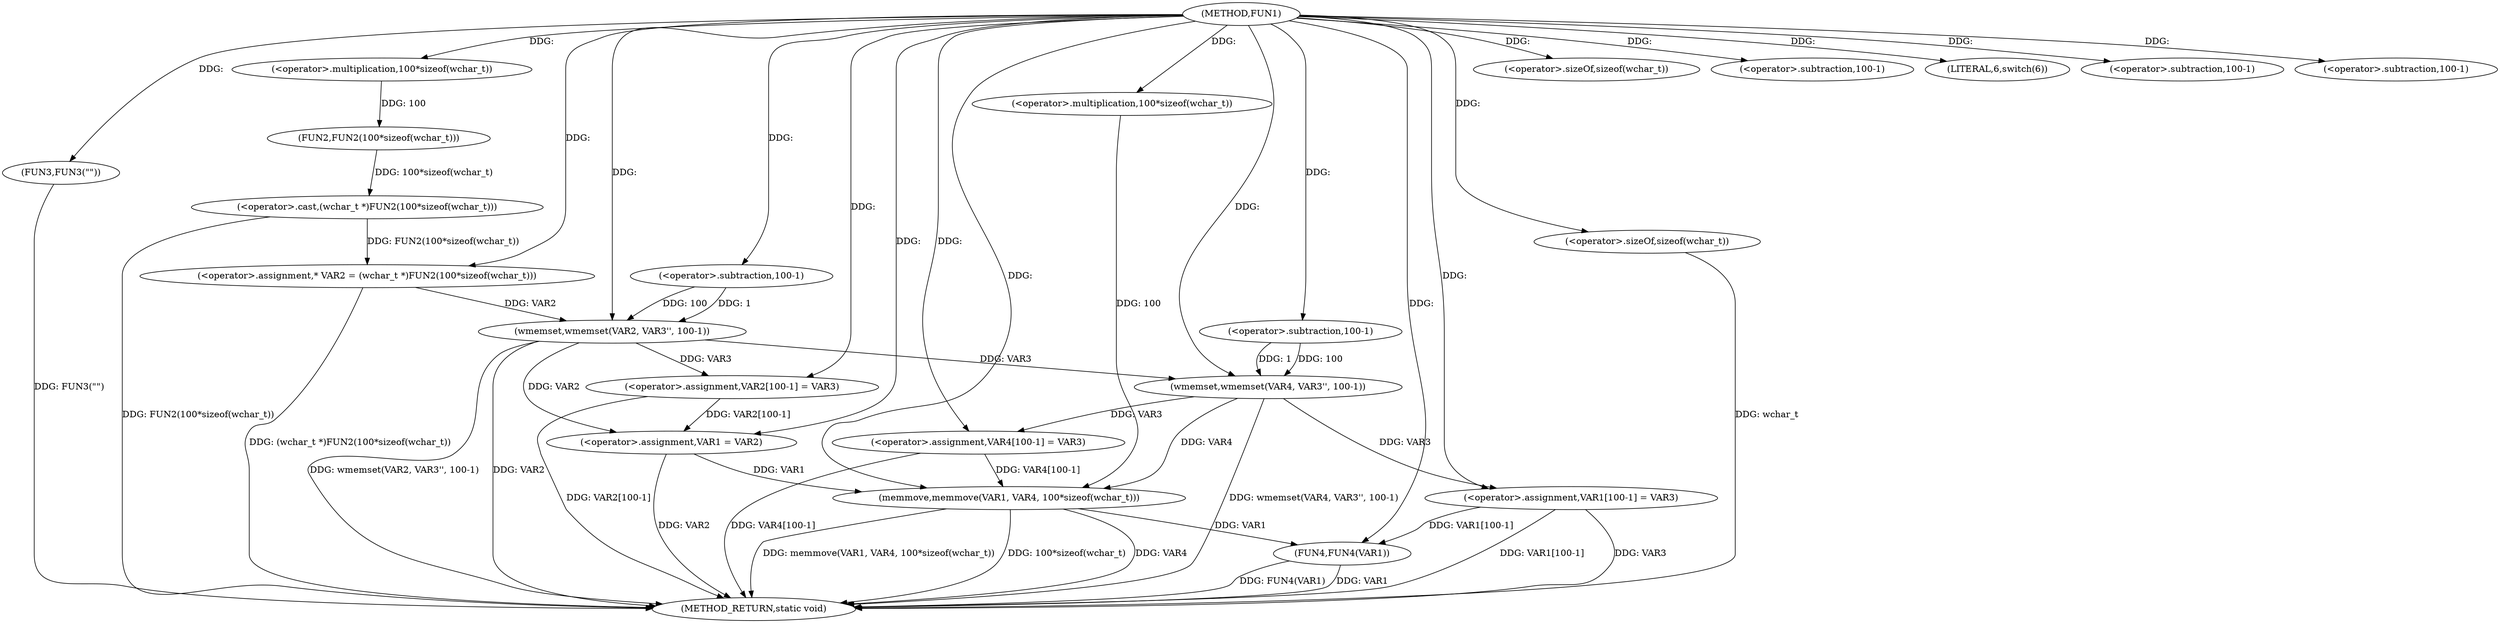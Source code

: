 digraph FUN1 {  
"1000100" [label = "(METHOD,FUN1)" ]
"1000169" [label = "(METHOD_RETURN,static void)" ]
"1000104" [label = "(<operator>.assignment,* VAR2 = (wchar_t *)FUN2(100*sizeof(wchar_t)))" ]
"1000106" [label = "(<operator>.cast,(wchar_t *)FUN2(100*sizeof(wchar_t)))" ]
"1000108" [label = "(FUN2,FUN2(100*sizeof(wchar_t)))" ]
"1000109" [label = "(<operator>.multiplication,100*sizeof(wchar_t))" ]
"1000111" [label = "(<operator>.sizeOf,sizeof(wchar_t))" ]
"1000113" [label = "(wmemset,wmemset(VAR2, VAR3'', 100-1))" ]
"1000116" [label = "(<operator>.subtraction,100-1)" ]
"1000119" [label = "(<operator>.assignment,VAR2[100-1] = VAR3)" ]
"1000122" [label = "(<operator>.subtraction,100-1)" ]
"1000127" [label = "(LITERAL,6,switch(6))" ]
"1000130" [label = "(<operator>.assignment,VAR1 = VAR2)" ]
"1000135" [label = "(FUN3,FUN3(\"\"))" ]
"1000140" [label = "(wmemset,wmemset(VAR4, VAR3'', 100-1))" ]
"1000143" [label = "(<operator>.subtraction,100-1)" ]
"1000146" [label = "(<operator>.assignment,VAR4[100-1] = VAR3)" ]
"1000149" [label = "(<operator>.subtraction,100-1)" ]
"1000153" [label = "(memmove,memmove(VAR1, VAR4, 100*sizeof(wchar_t)))" ]
"1000156" [label = "(<operator>.multiplication,100*sizeof(wchar_t))" ]
"1000158" [label = "(<operator>.sizeOf,sizeof(wchar_t))" ]
"1000160" [label = "(<operator>.assignment,VAR1[100-1] = VAR3)" ]
"1000163" [label = "(<operator>.subtraction,100-1)" ]
"1000167" [label = "(FUN4,FUN4(VAR1))" ]
  "1000158" -> "1000169"  [ label = "DDG: wchar_t"] 
  "1000106" -> "1000169"  [ label = "DDG: FUN2(100*sizeof(wchar_t))"] 
  "1000130" -> "1000169"  [ label = "DDG: VAR2"] 
  "1000153" -> "1000169"  [ label = "DDG: memmove(VAR1, VAR4, 100*sizeof(wchar_t))"] 
  "1000153" -> "1000169"  [ label = "DDG: 100*sizeof(wchar_t)"] 
  "1000104" -> "1000169"  [ label = "DDG: (wchar_t *)FUN2(100*sizeof(wchar_t))"] 
  "1000167" -> "1000169"  [ label = "DDG: VAR1"] 
  "1000113" -> "1000169"  [ label = "DDG: VAR2"] 
  "1000160" -> "1000169"  [ label = "DDG: VAR3"] 
  "1000140" -> "1000169"  [ label = "DDG: wmemset(VAR4, VAR3'', 100-1)"] 
  "1000153" -> "1000169"  [ label = "DDG: VAR4"] 
  "1000167" -> "1000169"  [ label = "DDG: FUN4(VAR1)"] 
  "1000135" -> "1000169"  [ label = "DDG: FUN3(\"\")"] 
  "1000113" -> "1000169"  [ label = "DDG: wmemset(VAR2, VAR3'', 100-1)"] 
  "1000119" -> "1000169"  [ label = "DDG: VAR2[100-1]"] 
  "1000146" -> "1000169"  [ label = "DDG: VAR4[100-1]"] 
  "1000160" -> "1000169"  [ label = "DDG: VAR1[100-1]"] 
  "1000106" -> "1000104"  [ label = "DDG: FUN2(100*sizeof(wchar_t))"] 
  "1000100" -> "1000104"  [ label = "DDG: "] 
  "1000108" -> "1000106"  [ label = "DDG: 100*sizeof(wchar_t)"] 
  "1000109" -> "1000108"  [ label = "DDG: 100"] 
  "1000100" -> "1000109"  [ label = "DDG: "] 
  "1000100" -> "1000111"  [ label = "DDG: "] 
  "1000104" -> "1000113"  [ label = "DDG: VAR2"] 
  "1000100" -> "1000113"  [ label = "DDG: "] 
  "1000116" -> "1000113"  [ label = "DDG: 100"] 
  "1000116" -> "1000113"  [ label = "DDG: 1"] 
  "1000100" -> "1000116"  [ label = "DDG: "] 
  "1000113" -> "1000119"  [ label = "DDG: VAR3"] 
  "1000100" -> "1000119"  [ label = "DDG: "] 
  "1000100" -> "1000122"  [ label = "DDG: "] 
  "1000100" -> "1000127"  [ label = "DDG: "] 
  "1000113" -> "1000130"  [ label = "DDG: VAR2"] 
  "1000119" -> "1000130"  [ label = "DDG: VAR2[100-1]"] 
  "1000100" -> "1000130"  [ label = "DDG: "] 
  "1000100" -> "1000135"  [ label = "DDG: "] 
  "1000100" -> "1000140"  [ label = "DDG: "] 
  "1000113" -> "1000140"  [ label = "DDG: VAR3"] 
  "1000143" -> "1000140"  [ label = "DDG: 100"] 
  "1000143" -> "1000140"  [ label = "DDG: 1"] 
  "1000100" -> "1000143"  [ label = "DDG: "] 
  "1000140" -> "1000146"  [ label = "DDG: VAR3"] 
  "1000100" -> "1000146"  [ label = "DDG: "] 
  "1000100" -> "1000149"  [ label = "DDG: "] 
  "1000130" -> "1000153"  [ label = "DDG: VAR1"] 
  "1000100" -> "1000153"  [ label = "DDG: "] 
  "1000140" -> "1000153"  [ label = "DDG: VAR4"] 
  "1000146" -> "1000153"  [ label = "DDG: VAR4[100-1]"] 
  "1000156" -> "1000153"  [ label = "DDG: 100"] 
  "1000100" -> "1000156"  [ label = "DDG: "] 
  "1000100" -> "1000158"  [ label = "DDG: "] 
  "1000100" -> "1000160"  [ label = "DDG: "] 
  "1000140" -> "1000160"  [ label = "DDG: VAR3"] 
  "1000100" -> "1000163"  [ label = "DDG: "] 
  "1000153" -> "1000167"  [ label = "DDG: VAR1"] 
  "1000160" -> "1000167"  [ label = "DDG: VAR1[100-1]"] 
  "1000100" -> "1000167"  [ label = "DDG: "] 
}
